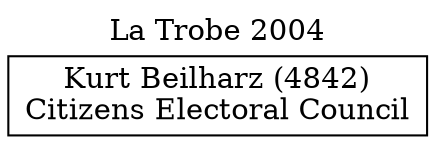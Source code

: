 // House preference flow
digraph "Kurt Beilharz (4842)_La Trobe_2004" {
	graph [label="La Trobe 2004" labelloc=t mclimit=10]
	node [shape=box]
	"Kurt Beilharz (4842)" [label="Kurt Beilharz (4842)
Citizens Electoral Council"]
}
